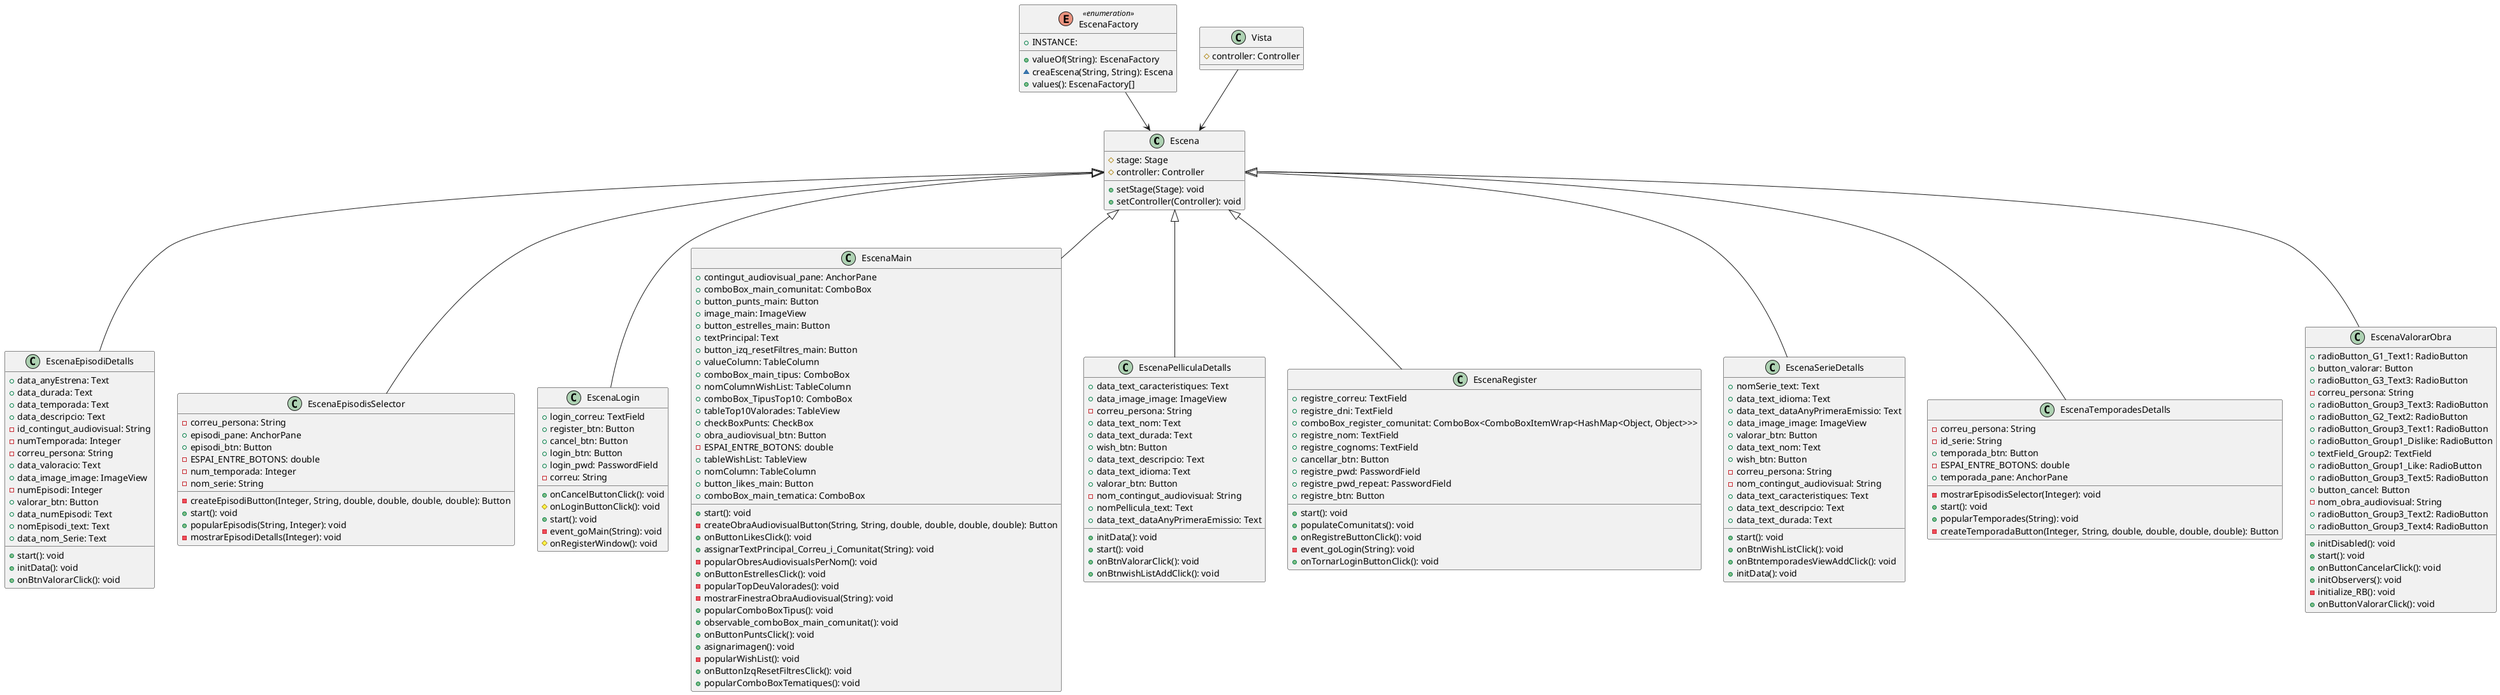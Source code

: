 @startuml


class Escena {
  # stage: Stage
  # controller: Controller
  + setStage(Stage): void
  + setController(Controller): void
}
class EscenaEpisodiDetalls {
  + data_anyEstrena: Text
  + data_durada: Text
  + data_temporada: Text
  + data_descripcio: Text
  - id_contingut_audiovisual: String
  - numTemporada: Integer
  - correu_persona: String
  + data_valoracio: Text
  + data_image_image: ImageView
  - numEpisodi: Integer
  + valorar_btn: Button
  + data_numEpisodi: Text
  + nomEpisodi_text: Text
  + data_nom_Serie: Text
  + start(): void
  + initData(): void
  + onBtnValorarClick(): void
}
class EscenaEpisodisSelector {
  - correu_persona: String
  + episodi_pane: AnchorPane
  + episodi_btn: Button
  - ESPAI_ENTRE_BOTONS: double
  - num_temporada: Integer
  - nom_serie: String
  - createEpisodiButton(Integer, String, double, double, double, double): Button
  + start(): void
  + popularEpisodis(String, Integer): void
  - mostrarEpisodiDetalls(Integer): void
}
enum EscenaFactory << enumeration >> {
  + INSTANCE: 
  + valueOf(String): EscenaFactory
  ~ creaEscena(String, String): Escena
  + values(): EscenaFactory[]
}
class EscenaLogin {
  + login_correu: TextField
  + register_btn: Button
  + cancel_btn: Button
  + login_btn: Button
  + login_pwd: PasswordField
  - correu: String
  + onCancelButtonClick(): void
  # onLoginButtonClick(): void
  + start(): void
  - event_goMain(String): void
  # onRegisterWindow(): void
}
class EscenaMain {
  + contingut_audiovisual_pane: AnchorPane
  + comboBox_main_comunitat: ComboBox
  + button_punts_main: Button
  + image_main: ImageView
  + button_estrelles_main: Button
  + textPrincipal: Text
  + button_izq_resetFiltres_main: Button
  + valueColumn: TableColumn
  + comboBox_main_tipus: ComboBox
  + nomColumnWishList: TableColumn
  + comboBox_TipusTop10: ComboBox
  + tableTop10Valorades: TableView
  + checkBoxPunts: CheckBox
  + obra_audiovisual_btn: Button
  - ESPAI_ENTRE_BOTONS: double
  + tableWishList: TableView
  + nomColumn: TableColumn
  + button_likes_main: Button
  + comboBox_main_tematica: ComboBox
  + start(): void
  - createObraAudiovisualButton(String, String, double, double, double, double): Button
  + onButtonLikesClick(): void
  + assignarTextPrincipal_Correu_i_Comunitat(String): void
  - popularObresAudiovisualsPerNom(): void
  + onButtonEstrellesClick(): void
  - popularTopDeuValorades(): void
  - mostrarFinestraObraAudiovisual(String): void
  + popularComboBoxTipus(): void
  + observable_comboBox_main_comunitat(): void
  + onButtonPuntsClick(): void
  + asignarimagen(): void
  - popularWishList(): void
  + onButtonIzqResetFiltresClick(): void
  + popularComboBoxTematiques(): void
}
class EscenaPelliculaDetalls {
  + data_text_caracteristiques: Text
  + data_image_image: ImageView
  - correu_persona: String
  + data_text_nom: Text
  + data_text_durada: Text
  + wish_btn: Button
  + data_text_descripcio: Text
  + data_text_idioma: Text
  + valorar_btn: Button
  - nom_contingut_audiovisual: String
  + nomPellicula_text: Text
  + data_text_dataAnyPrimeraEmissio: Text
  + initData(): void
  + start(): void
  + onBtnValorarClick(): void
  + onBtnwishListAddClick(): void
}
class EscenaRegister {
  + registre_correu: TextField
  + registre_dni: TextField
  + comboBox_register_comunitat: ComboBox<ComboBoxItemWrap<HashMap<Object, Object>>>
  + registre_nom: TextField
  + registre_cognoms: TextField
  + cancellar_btn: Button
  + registre_pwd: PasswordField
  + registre_pwd_repeat: PasswordField
  + registre_btn: Button
  + start(): void
  + populateComunitats(): void
  + onRegistreButtonClick(): void
  - event_goLogin(String): void
  + onTornarLoginButtonClick(): void
}
class EscenaSerieDetalls {
  + nomSerie_text: Text
  + data_text_idioma: Text
  + data_text_dataAnyPrimeraEmissio: Text
  + data_image_image: ImageView
  + valorar_btn: Button
  + data_text_nom: Text
  + wish_btn: Button
  - correu_persona: String
  - nom_contingut_audiovisual: String
  + data_text_caracteristiques: Text
  + data_text_descripcio: Text
  + data_text_durada: Text
  + start(): void
  + onBtnWishListClick(): void
  + onBtntemporadesViewAddClick(): void
  + initData(): void
}
class EscenaTemporadesDetalls {
  - correu_persona: String
  - id_serie: String
  + temporada_btn: Button
  - ESPAI_ENTRE_BOTONS: double
  + temporada_pane: AnchorPane
  - mostrarEpisodisSelector(Integer): void
  + start(): void
  + popularTemporades(String): void
  - createTemporadaButton(Integer, String, double, double, double, double): Button
}
class EscenaValorarObra {
  + radioButton_G1_Text1: RadioButton
  + button_valorar: Button
  + radioButton_G3_Text3: RadioButton
  - correu_persona: String
  + radioButton_Group3_Text3: RadioButton
  + radioButton_G2_Text2: RadioButton
  + radioButton_Group3_Text1: RadioButton
  + radioButton_Group1_Dislike: RadioButton
  + textField_Group2: TextField
  + radioButton_Group1_Like: RadioButton
  + radioButton_Group3_Text5: RadioButton
  + button_cancel: Button
  - nom_obra_audiovisual: String
  + radioButton_Group3_Text2: RadioButton
  + radioButton_Group3_Text4: RadioButton
  + initDisabled(): void
  + start(): void
  + onButtonCancelarClick(): void
  + initObservers(): void
  - initialize_RB(): void
  + onButtonValorarClick(): void
}
class Vista {
  # controller: Controller
}

EscenaEpisodiDetalls     -up-|>  Escena

EscenaEpisodisSelector  -up-|>   Escena

EscenaFactory            -->  Escena
EscenaLogin              -up-|>  Escena
EscenaMain               -up-|> Escena

EscenaPelliculaDetalls   -up-|>  Escena
EscenaRegister           -up-|>  Escena

EscenaSerieDetalls       -up-|> Escena

EscenaTemporadesDetalls  -up-|>  Escena

EscenaValorarObra        -up-|> Escena
Vista                    -down->  Escena

@enduml
